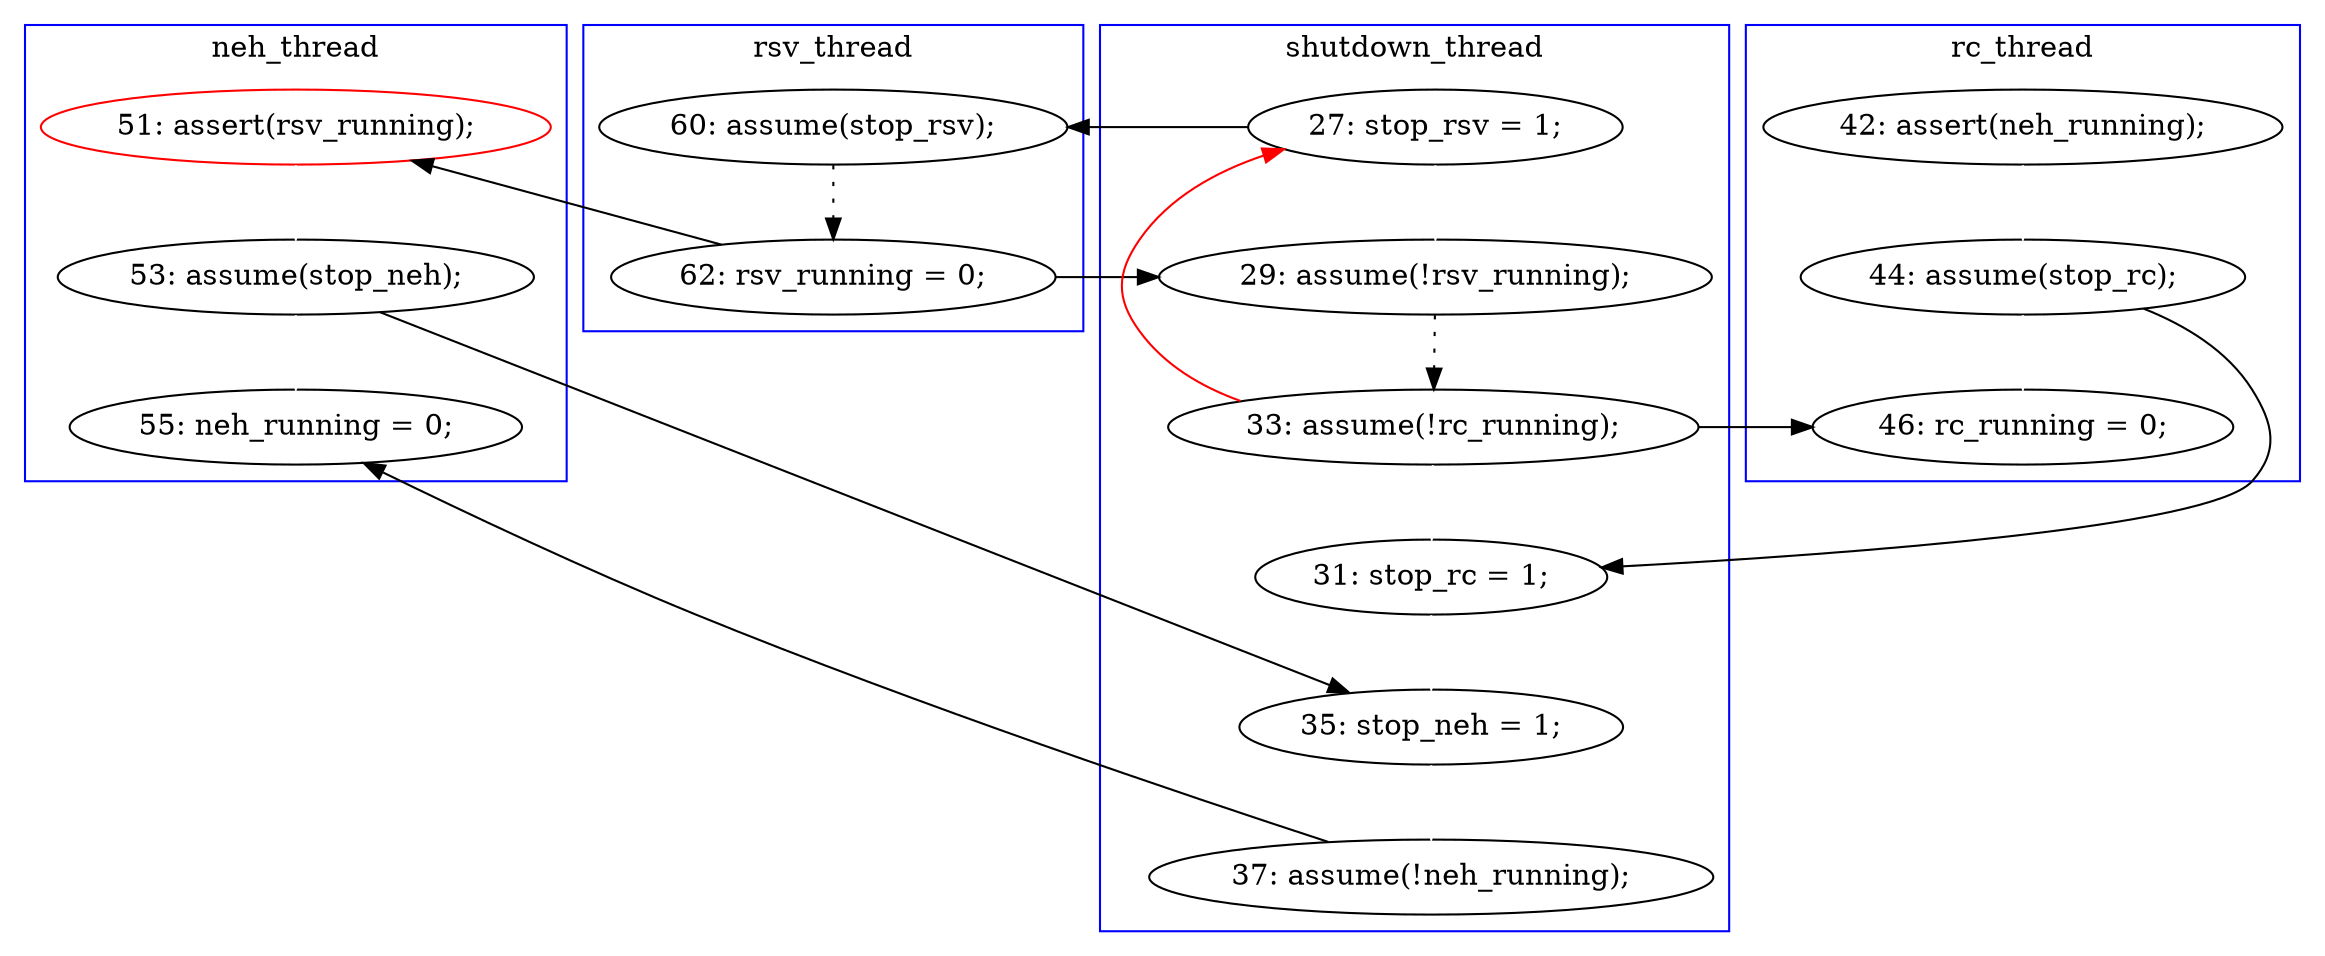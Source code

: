 digraph Counterexample {
	24 -> 30 [color = white, style = solid]
	19 -> 22 [color = black, style = solid, constraint = false]
	14 -> 24 [color = white, style = solid]
	26 -> 28 [color = white, style = solid]
	25 -> 13 [color = red, style = solid, constraint = false]
	18 -> 19 [color = black, style = dotted]
	29 -> 34 [color = black, style = solid, constraint = false]
	28 -> 29 [color = white, style = solid]
	13 -> 18 [color = black, style = solid, constraint = false]
	27 -> 34 [color = white, style = solid]
	25 -> 26 [color = white, style = solid]
	27 -> 28 [color = black, style = solid, constraint = false]
	13 -> 22 [color = white, style = solid]
	25 -> 30 [color = black, style = solid, constraint = false]
	19 -> 20 [color = black, style = solid, constraint = false]
	22 -> 25 [color = black, style = dotted]
	20 -> 27 [color = white, style = solid]
	24 -> 26 [color = black, style = solid, constraint = false]
	subgraph cluster2 {
		label = rc_thread
		color = blue
		30  [label = "46: rc_running = 0;"]
		14  [label = "42: assert(neh_running);"]
		24  [label = "44: assume(stop_rc);"]
	}
	subgraph cluster3 {
		label = neh_thread
		color = blue
		20  [label = "51: assert(rsv_running);", color = red]
		34  [label = "55: neh_running = 0;"]
		27  [label = "53: assume(stop_neh);"]
	}
	subgraph cluster1 {
		label = shutdown_thread
		color = blue
		26  [label = "31: stop_rc = 1;"]
		13  [label = "27: stop_rsv = 1;"]
		28  [label = "35: stop_neh = 1;"]
		22  [label = "29: assume(!rsv_running);"]
		29  [label = "37: assume(!neh_running);"]
		25  [label = "33: assume(!rc_running);"]
	}
	subgraph cluster4 {
		label = rsv_thread
		color = blue
		18  [label = "60: assume(stop_rsv);"]
		19  [label = "62: rsv_running = 0;"]
	}
}